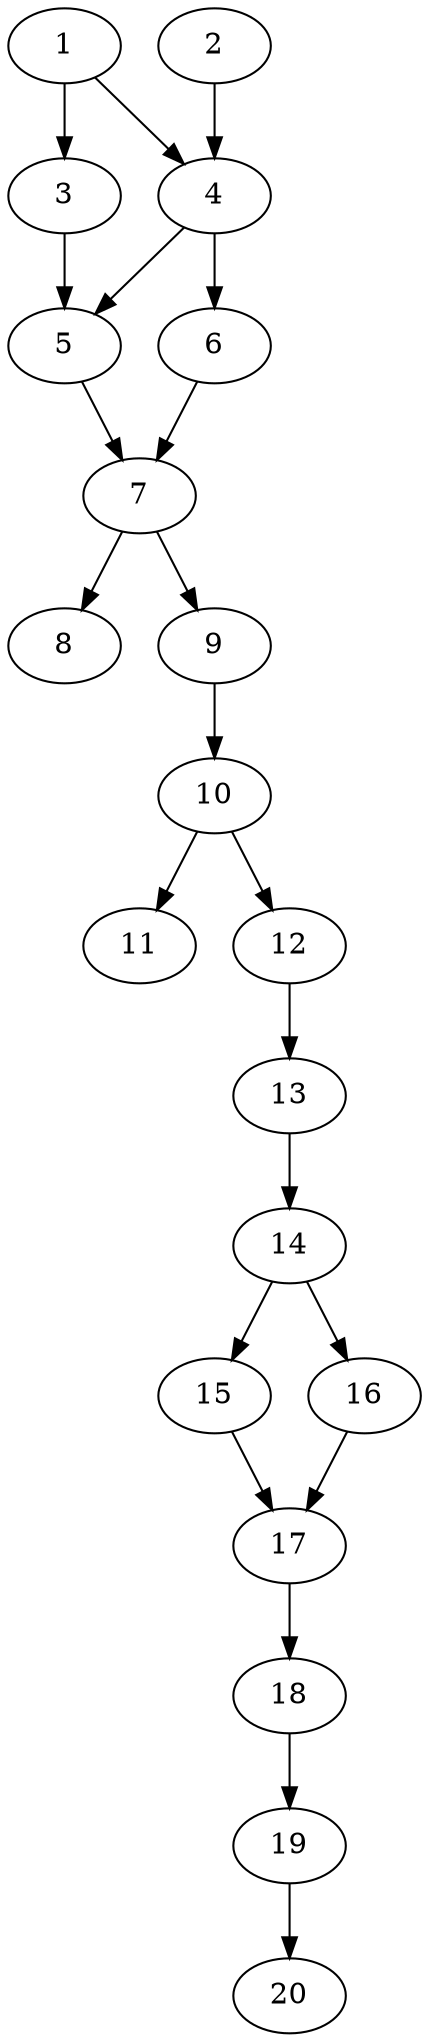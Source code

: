 // DAG automatically generated by daggen at Thu Oct  3 13:58:43 2019
// ./daggen --dot -n 20 --ccr 0.3 --fat 0.3 --regular 0.7 --density 0.6 --mindata 5242880 --maxdata 52428800 
digraph G {
  1 [size="68433920", alpha="0.12", expect_size="20530176"] 
  1 -> 3 [size ="20530176"]
  1 -> 4 [size ="20530176"]
  2 [size="66167467", alpha="0.08", expect_size="19850240"] 
  2 -> 4 [size ="19850240"]
  3 [size="138117120", alpha="0.05", expect_size="41435136"] 
  3 -> 5 [size ="41435136"]
  4 [size="149708800", alpha="0.09", expect_size="44912640"] 
  4 -> 5 [size ="44912640"]
  4 -> 6 [size ="44912640"]
  5 [size="57671680", alpha="0.16", expect_size="17301504"] 
  5 -> 7 [size ="17301504"]
  6 [size="106697387", alpha="0.09", expect_size="32009216"] 
  6 -> 7 [size ="32009216"]
  7 [size="36894720", alpha="0.12", expect_size="11068416"] 
  7 -> 8 [size ="11068416"]
  7 -> 9 [size ="11068416"]
  8 [size="125088427", alpha="0.10", expect_size="37526528"] 
  9 [size="42205867", alpha="0.09", expect_size="12661760"] 
  9 -> 10 [size ="12661760"]
  10 [size="75823787", alpha="0.14", expect_size="22747136"] 
  10 -> 11 [size ="22747136"]
  10 -> 12 [size ="22747136"]
  11 [size="150766933", alpha="0.04", expect_size="45230080"] 
  12 [size="91583147", alpha="0.13", expect_size="27474944"] 
  12 -> 13 [size ="27474944"]
  13 [size="151821653", alpha="0.10", expect_size="45546496"] 
  13 -> 14 [size ="45546496"]
  14 [size="32494933", alpha="0.03", expect_size="9748480"] 
  14 -> 15 [size ="9748480"]
  14 -> 16 [size ="9748480"]
  15 [size="101451093", alpha="0.03", expect_size="30435328"] 
  15 -> 17 [size ="30435328"]
  16 [size="71120213", alpha="0.05", expect_size="21336064"] 
  16 -> 17 [size ="21336064"]
  17 [size="144619520", alpha="0.19", expect_size="43385856"] 
  17 -> 18 [size ="43385856"]
  18 [size="82124800", alpha="0.16", expect_size="24637440"] 
  18 -> 19 [size ="24637440"]
  19 [size="161058133", alpha="0.14", expect_size="48317440"] 
  19 -> 20 [size ="48317440"]
  20 [size="78329173", alpha="0.18", expect_size="23498752"] 
}
